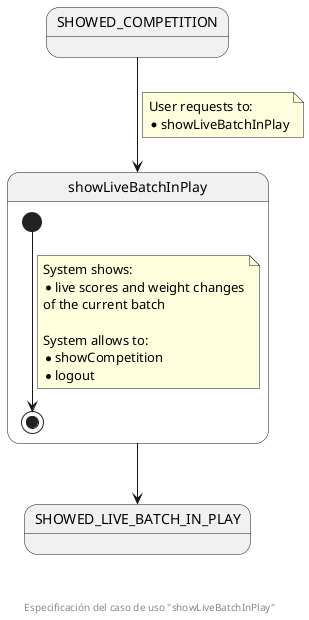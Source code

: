 @startuml
state SHOWED_COMPETITION
state SHOWED_LIVE_BATCH_IN_PLAY
state showLiveBatchInPlay {
  [*] --> [*]
  note on link
    System shows:
    * live scores and weight changes 
    of the current batch

    System allows to:
    * showCompetition
    * logout
  end note
}

SHOWED_COMPETITION --> showLiveBatchInPlay
note on link
  User requests to:
  * showLiveBatchInPlay
end note
showLiveBatchInPlay --> SHOWED_LIVE_BATCH_IN_PLAY

footer \n\n\n Especificación del caso de uso "showLiveBatchInPlay"
@enduml
